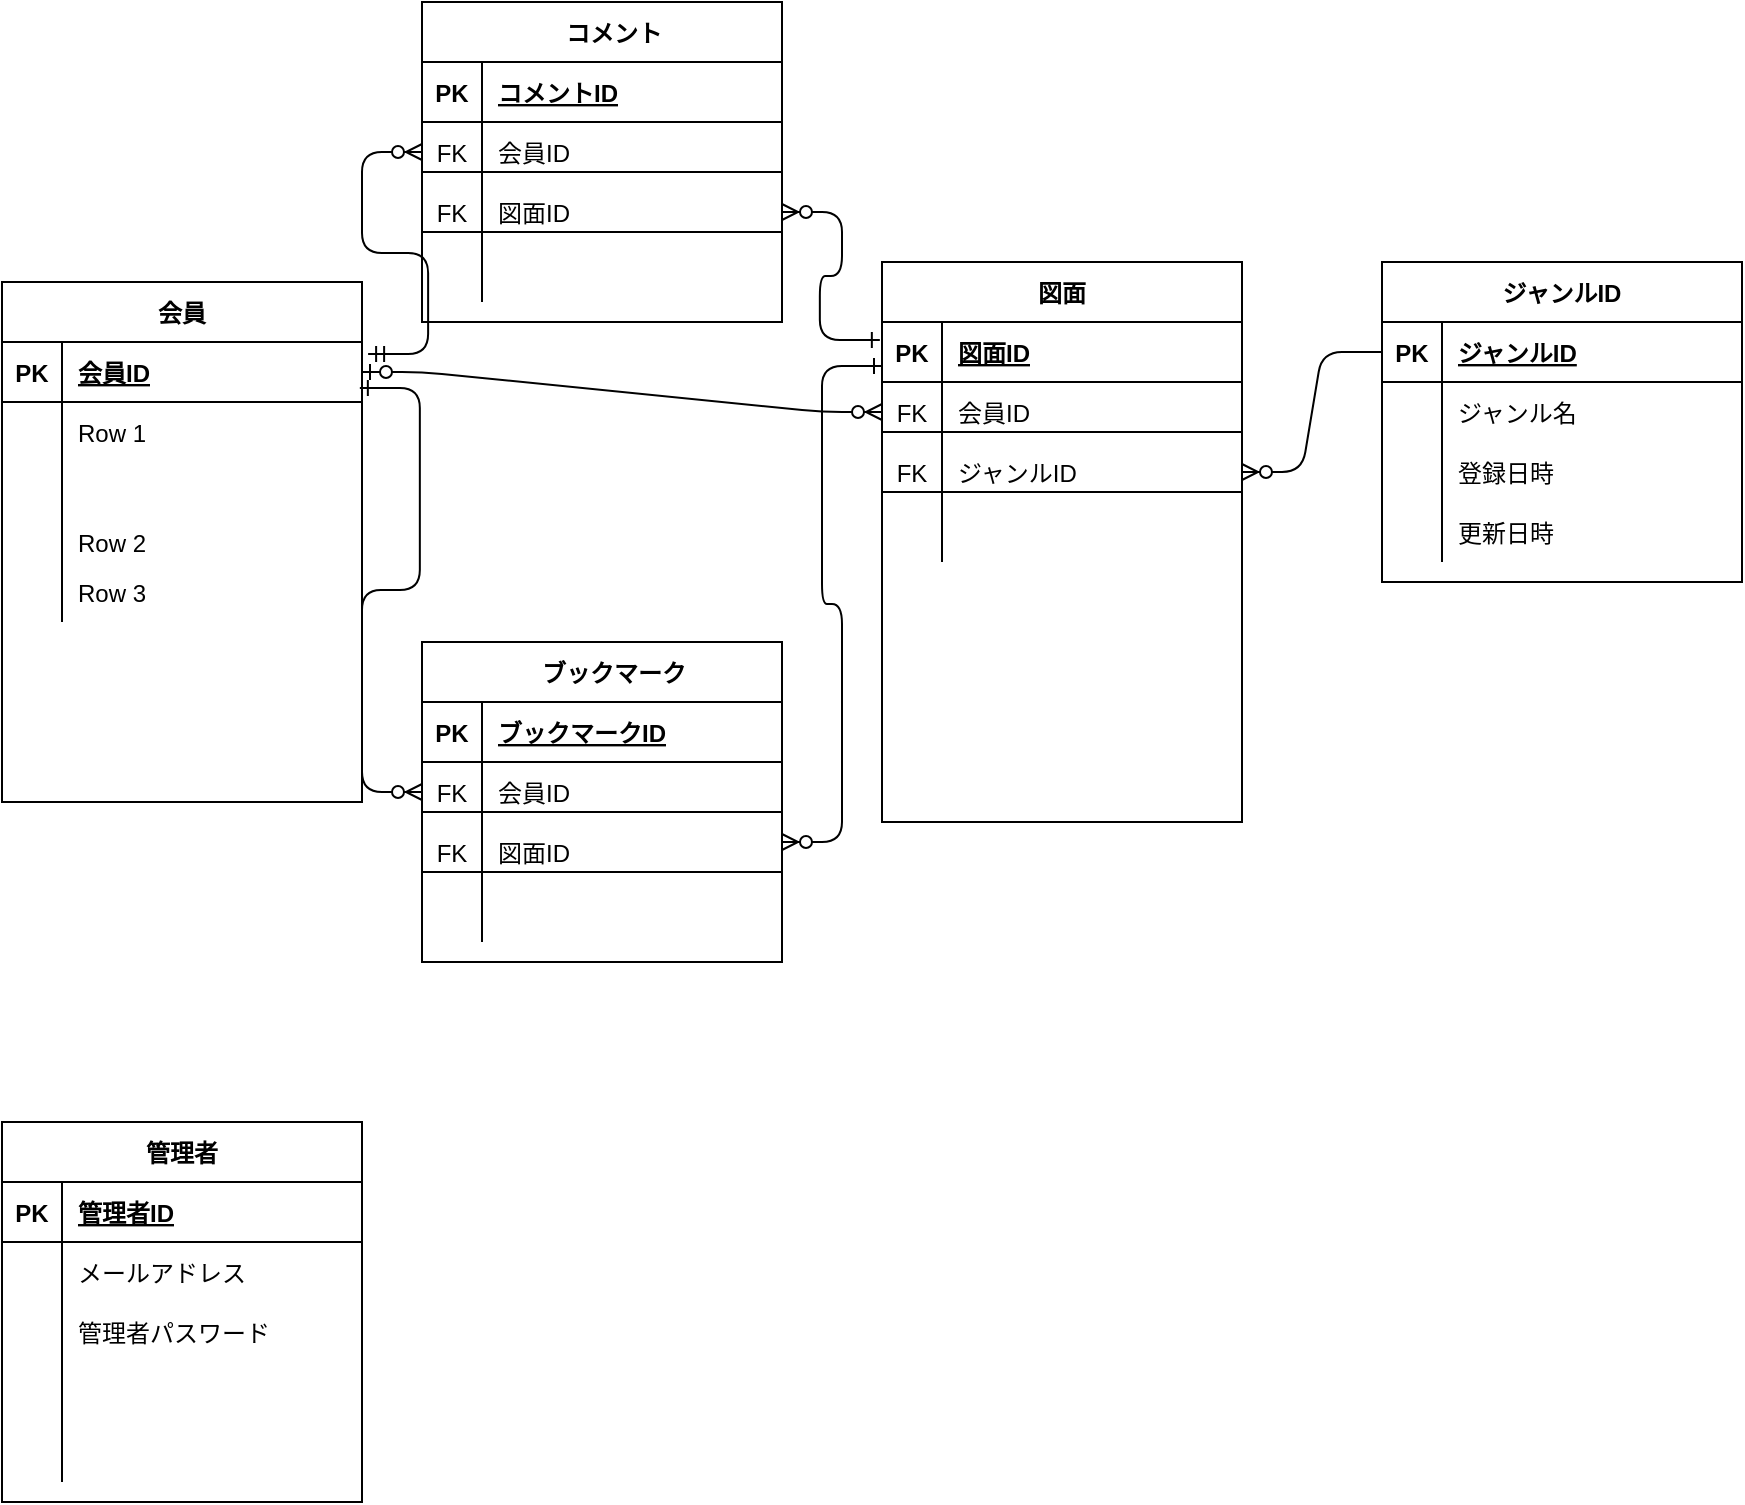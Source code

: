 <mxfile version="14.3.1" type="github">
  <diagram id="iAV1fU9D6vyPqGj5nlEL" name="Page-1">
    <mxGraphModel dx="946" dy="515" grid="1" gridSize="10" guides="1" tooltips="1" connect="1" arrows="1" fold="1" page="1" pageScale="1" pageWidth="827" pageHeight="1169" math="0" shadow="0">
      <root>
        <mxCell id="0" />
        <mxCell id="1" parent="0" />
        <mxCell id="3h9_zS0S3SG-62rlqvqb-27" value="会員" style="shape=table;startSize=30;container=1;collapsible=1;childLayout=tableLayout;fixedRows=1;rowLines=0;fontStyle=1;align=center;resizeLast=1;" vertex="1" parent="1">
          <mxGeometry x="10" y="150" width="180" height="260" as="geometry" />
        </mxCell>
        <mxCell id="3h9_zS0S3SG-62rlqvqb-28" value="" style="shape=partialRectangle;collapsible=0;dropTarget=0;pointerEvents=0;fillColor=none;top=0;left=0;bottom=1;right=0;points=[[0,0.5],[1,0.5]];portConstraint=eastwest;" vertex="1" parent="3h9_zS0S3SG-62rlqvqb-27">
          <mxGeometry y="30" width="180" height="30" as="geometry" />
        </mxCell>
        <mxCell id="3h9_zS0S3SG-62rlqvqb-29" value="PK" style="shape=partialRectangle;connectable=0;fillColor=none;top=0;left=0;bottom=0;right=0;fontStyle=1;overflow=hidden;" vertex="1" parent="3h9_zS0S3SG-62rlqvqb-28">
          <mxGeometry width="30" height="30" as="geometry" />
        </mxCell>
        <mxCell id="3h9_zS0S3SG-62rlqvqb-30" value="会員ID" style="shape=partialRectangle;connectable=0;fillColor=none;top=0;left=0;bottom=0;right=0;align=left;spacingLeft=6;fontStyle=5;overflow=hidden;" vertex="1" parent="3h9_zS0S3SG-62rlqvqb-28">
          <mxGeometry x="30" width="150" height="30" as="geometry" />
        </mxCell>
        <mxCell id="3h9_zS0S3SG-62rlqvqb-31" value="" style="shape=partialRectangle;collapsible=0;dropTarget=0;pointerEvents=0;fillColor=none;top=0;left=0;bottom=0;right=0;points=[[0,0.5],[1,0.5]];portConstraint=eastwest;" vertex="1" parent="3h9_zS0S3SG-62rlqvqb-27">
          <mxGeometry y="60" width="180" height="30" as="geometry" />
        </mxCell>
        <mxCell id="3h9_zS0S3SG-62rlqvqb-32" value="" style="shape=partialRectangle;connectable=0;fillColor=none;top=0;left=0;bottom=0;right=0;editable=1;overflow=hidden;" vertex="1" parent="3h9_zS0S3SG-62rlqvqb-31">
          <mxGeometry width="30" height="30" as="geometry" />
        </mxCell>
        <mxCell id="3h9_zS0S3SG-62rlqvqb-33" value="Row 1" style="shape=partialRectangle;connectable=0;fillColor=none;top=0;left=0;bottom=0;right=0;align=left;spacingLeft=6;overflow=hidden;" vertex="1" parent="3h9_zS0S3SG-62rlqvqb-31">
          <mxGeometry x="30" width="150" height="30" as="geometry" />
        </mxCell>
        <mxCell id="3h9_zS0S3SG-62rlqvqb-110" value="" style="shape=partialRectangle;collapsible=0;dropTarget=0;pointerEvents=0;fillColor=none;top=0;left=0;bottom=0;right=0;points=[[0,0.5],[1,0.5]];portConstraint=eastwest;" vertex="1" parent="3h9_zS0S3SG-62rlqvqb-27">
          <mxGeometry y="90" width="180" height="30" as="geometry" />
        </mxCell>
        <mxCell id="3h9_zS0S3SG-62rlqvqb-111" value="" style="shape=partialRectangle;connectable=0;fillColor=none;top=0;left=0;bottom=0;right=0;fontStyle=0;overflow=hidden;" vertex="1" parent="3h9_zS0S3SG-62rlqvqb-110">
          <mxGeometry width="30" height="30" as="geometry" />
        </mxCell>
        <mxCell id="3h9_zS0S3SG-62rlqvqb-112" value="" style="shape=partialRectangle;connectable=0;fillColor=none;top=0;left=0;bottom=0;right=0;align=left;spacingLeft=6;fontStyle=0;overflow=hidden;" vertex="1" parent="3h9_zS0S3SG-62rlqvqb-110">
          <mxGeometry x="30" width="150" height="30" as="geometry" />
        </mxCell>
        <mxCell id="3h9_zS0S3SG-62rlqvqb-34" value="" style="shape=partialRectangle;collapsible=0;dropTarget=0;pointerEvents=0;fillColor=none;top=0;left=0;bottom=0;right=0;points=[[0,0.5],[1,0.5]];portConstraint=eastwest;" vertex="1" parent="3h9_zS0S3SG-62rlqvqb-27">
          <mxGeometry y="120" width="180" height="20" as="geometry" />
        </mxCell>
        <mxCell id="3h9_zS0S3SG-62rlqvqb-35" value="" style="shape=partialRectangle;connectable=0;fillColor=none;top=0;left=0;bottom=0;right=0;editable=1;overflow=hidden;" vertex="1" parent="3h9_zS0S3SG-62rlqvqb-34">
          <mxGeometry width="30" height="20" as="geometry" />
        </mxCell>
        <mxCell id="3h9_zS0S3SG-62rlqvqb-36" value="Row 2" style="shape=partialRectangle;connectable=0;fillColor=none;top=0;left=0;bottom=0;right=0;align=left;spacingLeft=6;overflow=hidden;" vertex="1" parent="3h9_zS0S3SG-62rlqvqb-34">
          <mxGeometry x="30" width="150" height="20" as="geometry" />
        </mxCell>
        <mxCell id="3h9_zS0S3SG-62rlqvqb-37" value="" style="shape=partialRectangle;collapsible=0;dropTarget=0;pointerEvents=0;fillColor=none;top=0;left=0;bottom=0;right=0;points=[[0,0.5],[1,0.5]];portConstraint=eastwest;" vertex="1" parent="3h9_zS0S3SG-62rlqvqb-27">
          <mxGeometry y="140" width="180" height="30" as="geometry" />
        </mxCell>
        <mxCell id="3h9_zS0S3SG-62rlqvqb-38" value="" style="shape=partialRectangle;connectable=0;fillColor=none;top=0;left=0;bottom=0;right=0;editable=1;overflow=hidden;" vertex="1" parent="3h9_zS0S3SG-62rlqvqb-37">
          <mxGeometry width="30" height="30" as="geometry" />
        </mxCell>
        <mxCell id="3h9_zS0S3SG-62rlqvqb-39" value="Row 3" style="shape=partialRectangle;connectable=0;fillColor=none;top=0;left=0;bottom=0;right=0;align=left;spacingLeft=6;overflow=hidden;" vertex="1" parent="3h9_zS0S3SG-62rlqvqb-37">
          <mxGeometry x="30" width="150" height="30" as="geometry" />
        </mxCell>
        <mxCell id="3h9_zS0S3SG-62rlqvqb-40" value="　コメント" style="shape=table;startSize=30;container=1;collapsible=1;childLayout=tableLayout;fixedRows=1;rowLines=0;fontStyle=1;align=center;resizeLast=1;" vertex="1" parent="1">
          <mxGeometry x="220" y="10" width="180" height="160" as="geometry" />
        </mxCell>
        <mxCell id="3h9_zS0S3SG-62rlqvqb-41" value="" style="shape=partialRectangle;collapsible=0;dropTarget=0;pointerEvents=0;fillColor=none;top=0;left=0;bottom=1;right=0;points=[[0,0.5],[1,0.5]];portConstraint=eastwest;" vertex="1" parent="3h9_zS0S3SG-62rlqvqb-40">
          <mxGeometry y="30" width="180" height="30" as="geometry" />
        </mxCell>
        <mxCell id="3h9_zS0S3SG-62rlqvqb-42" value="PK" style="shape=partialRectangle;connectable=0;fillColor=none;top=0;left=0;bottom=0;right=0;fontStyle=1;overflow=hidden;" vertex="1" parent="3h9_zS0S3SG-62rlqvqb-41">
          <mxGeometry width="30" height="30" as="geometry" />
        </mxCell>
        <mxCell id="3h9_zS0S3SG-62rlqvqb-43" value="コメントID" style="shape=partialRectangle;connectable=0;fillColor=none;top=0;left=0;bottom=0;right=0;align=left;spacingLeft=6;fontStyle=5;overflow=hidden;" vertex="1" parent="3h9_zS0S3SG-62rlqvqb-41">
          <mxGeometry x="30" width="150" height="30" as="geometry" />
        </mxCell>
        <mxCell id="3h9_zS0S3SG-62rlqvqb-44" value="" style="shape=partialRectangle;collapsible=0;dropTarget=0;pointerEvents=0;fillColor=none;top=0;left=0;bottom=0;right=0;points=[[0,0.5],[1,0.5]];portConstraint=eastwest;" vertex="1" parent="3h9_zS0S3SG-62rlqvqb-40">
          <mxGeometry y="60" width="180" height="30" as="geometry" />
        </mxCell>
        <mxCell id="3h9_zS0S3SG-62rlqvqb-45" value="FK" style="shape=partialRectangle;connectable=0;fillColor=none;top=0;left=0;bottom=0;right=0;editable=1;overflow=hidden;" vertex="1" parent="3h9_zS0S3SG-62rlqvqb-44">
          <mxGeometry width="30" height="30" as="geometry" />
        </mxCell>
        <mxCell id="3h9_zS0S3SG-62rlqvqb-46" value="会員ID" style="shape=partialRectangle;connectable=0;fillColor=none;top=0;left=0;bottom=0;right=0;align=left;spacingLeft=6;overflow=hidden;" vertex="1" parent="3h9_zS0S3SG-62rlqvqb-44">
          <mxGeometry x="30" width="150" height="30" as="geometry" />
        </mxCell>
        <mxCell id="3h9_zS0S3SG-62rlqvqb-47" value="" style="shape=partialRectangle;collapsible=0;dropTarget=0;pointerEvents=0;fillColor=none;top=0;left=0;bottom=0;right=0;points=[[0,0.5],[1,0.5]];portConstraint=eastwest;" vertex="1" parent="3h9_zS0S3SG-62rlqvqb-40">
          <mxGeometry y="90" width="180" height="30" as="geometry" />
        </mxCell>
        <mxCell id="3h9_zS0S3SG-62rlqvqb-48" value="FK" style="shape=partialRectangle;connectable=0;fillColor=none;top=0;left=0;bottom=0;right=0;editable=1;overflow=hidden;" vertex="1" parent="3h9_zS0S3SG-62rlqvqb-47">
          <mxGeometry width="30" height="30" as="geometry" />
        </mxCell>
        <mxCell id="3h9_zS0S3SG-62rlqvqb-49" value="図面ID" style="shape=partialRectangle;connectable=0;fillColor=none;top=0;left=0;bottom=0;right=0;align=left;spacingLeft=6;overflow=hidden;" vertex="1" parent="3h9_zS0S3SG-62rlqvqb-47">
          <mxGeometry x="30" width="150" height="30" as="geometry" />
        </mxCell>
        <mxCell id="3h9_zS0S3SG-62rlqvqb-50" value="" style="shape=partialRectangle;collapsible=0;dropTarget=0;pointerEvents=0;fillColor=none;top=0;left=0;bottom=0;right=0;points=[[0,0.5],[1,0.5]];portConstraint=eastwest;" vertex="1" parent="3h9_zS0S3SG-62rlqvqb-40">
          <mxGeometry y="120" width="180" height="30" as="geometry" />
        </mxCell>
        <mxCell id="3h9_zS0S3SG-62rlqvqb-51" value="" style="shape=partialRectangle;connectable=0;fillColor=none;top=0;left=0;bottom=0;right=0;editable=1;overflow=hidden;" vertex="1" parent="3h9_zS0S3SG-62rlqvqb-50">
          <mxGeometry width="30" height="30" as="geometry" />
        </mxCell>
        <mxCell id="3h9_zS0S3SG-62rlqvqb-52" value="" style="shape=partialRectangle;connectable=0;fillColor=none;top=0;left=0;bottom=0;right=0;align=left;spacingLeft=6;overflow=hidden;" vertex="1" parent="3h9_zS0S3SG-62rlqvqb-50">
          <mxGeometry x="30" width="150" height="30" as="geometry" />
        </mxCell>
        <mxCell id="3h9_zS0S3SG-62rlqvqb-53" value="　ブックマーク" style="shape=table;startSize=30;container=1;collapsible=1;childLayout=tableLayout;fixedRows=1;rowLines=0;fontStyle=1;align=center;resizeLast=1;" vertex="1" parent="1">
          <mxGeometry x="220" y="330" width="180" height="160" as="geometry" />
        </mxCell>
        <mxCell id="3h9_zS0S3SG-62rlqvqb-54" value="" style="shape=partialRectangle;collapsible=0;dropTarget=0;pointerEvents=0;fillColor=none;top=0;left=0;bottom=1;right=0;points=[[0,0.5],[1,0.5]];portConstraint=eastwest;" vertex="1" parent="3h9_zS0S3SG-62rlqvqb-53">
          <mxGeometry y="30" width="180" height="30" as="geometry" />
        </mxCell>
        <mxCell id="3h9_zS0S3SG-62rlqvqb-55" value="PK" style="shape=partialRectangle;connectable=0;fillColor=none;top=0;left=0;bottom=0;right=0;fontStyle=1;overflow=hidden;" vertex="1" parent="3h9_zS0S3SG-62rlqvqb-54">
          <mxGeometry width="30" height="30" as="geometry" />
        </mxCell>
        <mxCell id="3h9_zS0S3SG-62rlqvqb-56" value="ブックマークID" style="shape=partialRectangle;connectable=0;fillColor=none;top=0;left=0;bottom=0;right=0;align=left;spacingLeft=6;fontStyle=5;overflow=hidden;" vertex="1" parent="3h9_zS0S3SG-62rlqvqb-54">
          <mxGeometry x="30" width="150" height="30" as="geometry" />
        </mxCell>
        <mxCell id="3h9_zS0S3SG-62rlqvqb-57" value="" style="shape=partialRectangle;collapsible=0;dropTarget=0;pointerEvents=0;fillColor=none;top=0;left=0;bottom=0;right=0;points=[[0,0.5],[1,0.5]];portConstraint=eastwest;" vertex="1" parent="3h9_zS0S3SG-62rlqvqb-53">
          <mxGeometry y="60" width="180" height="30" as="geometry" />
        </mxCell>
        <mxCell id="3h9_zS0S3SG-62rlqvqb-58" value="FK" style="shape=partialRectangle;connectable=0;fillColor=none;top=0;left=0;bottom=0;right=0;editable=1;overflow=hidden;" vertex="1" parent="3h9_zS0S3SG-62rlqvqb-57">
          <mxGeometry width="30" height="30" as="geometry" />
        </mxCell>
        <mxCell id="3h9_zS0S3SG-62rlqvqb-59" value="会員ID" style="shape=partialRectangle;connectable=0;fillColor=none;top=0;left=0;bottom=0;right=0;align=left;spacingLeft=6;overflow=hidden;" vertex="1" parent="3h9_zS0S3SG-62rlqvqb-57">
          <mxGeometry x="30" width="150" height="30" as="geometry" />
        </mxCell>
        <mxCell id="3h9_zS0S3SG-62rlqvqb-60" value="" style="shape=partialRectangle;collapsible=0;dropTarget=0;pointerEvents=0;fillColor=none;top=0;left=0;bottom=0;right=0;points=[[0,0.5],[1,0.5]];portConstraint=eastwest;" vertex="1" parent="3h9_zS0S3SG-62rlqvqb-53">
          <mxGeometry y="90" width="180" height="30" as="geometry" />
        </mxCell>
        <mxCell id="3h9_zS0S3SG-62rlqvqb-61" value="FK" style="shape=partialRectangle;connectable=0;fillColor=none;top=0;left=0;bottom=0;right=0;editable=1;overflow=hidden;" vertex="1" parent="3h9_zS0S3SG-62rlqvqb-60">
          <mxGeometry width="30" height="30" as="geometry" />
        </mxCell>
        <mxCell id="3h9_zS0S3SG-62rlqvqb-62" value="図面ID" style="shape=partialRectangle;connectable=0;fillColor=none;top=0;left=0;bottom=0;right=0;align=left;spacingLeft=6;overflow=hidden;" vertex="1" parent="3h9_zS0S3SG-62rlqvqb-60">
          <mxGeometry x="30" width="150" height="30" as="geometry" />
        </mxCell>
        <mxCell id="3h9_zS0S3SG-62rlqvqb-63" value="" style="shape=partialRectangle;collapsible=0;dropTarget=0;pointerEvents=0;fillColor=none;top=0;left=0;bottom=0;right=0;points=[[0,0.5],[1,0.5]];portConstraint=eastwest;" vertex="1" parent="3h9_zS0S3SG-62rlqvqb-53">
          <mxGeometry y="120" width="180" height="30" as="geometry" />
        </mxCell>
        <mxCell id="3h9_zS0S3SG-62rlqvqb-64" value="" style="shape=partialRectangle;connectable=0;fillColor=none;top=0;left=0;bottom=0;right=0;editable=1;overflow=hidden;" vertex="1" parent="3h9_zS0S3SG-62rlqvqb-63">
          <mxGeometry width="30" height="30" as="geometry" />
        </mxCell>
        <mxCell id="3h9_zS0S3SG-62rlqvqb-65" value="" style="shape=partialRectangle;connectable=0;fillColor=none;top=0;left=0;bottom=0;right=0;align=left;spacingLeft=6;overflow=hidden;" vertex="1" parent="3h9_zS0S3SG-62rlqvqb-63">
          <mxGeometry x="30" width="150" height="30" as="geometry" />
        </mxCell>
        <mxCell id="3h9_zS0S3SG-62rlqvqb-70" value="図面" style="shape=table;startSize=30;container=1;collapsible=1;childLayout=tableLayout;fixedRows=1;rowLines=0;fontStyle=1;align=center;resizeLast=1;" vertex="1" parent="1">
          <mxGeometry x="450" y="140" width="180" height="280" as="geometry" />
        </mxCell>
        <mxCell id="3h9_zS0S3SG-62rlqvqb-71" value="" style="shape=partialRectangle;collapsible=0;dropTarget=0;pointerEvents=0;fillColor=none;top=0;left=0;bottom=1;right=0;points=[[0,0.5],[1,0.5]];portConstraint=eastwest;" vertex="1" parent="3h9_zS0S3SG-62rlqvqb-70">
          <mxGeometry y="30" width="180" height="30" as="geometry" />
        </mxCell>
        <mxCell id="3h9_zS0S3SG-62rlqvqb-72" value="PK" style="shape=partialRectangle;connectable=0;fillColor=none;top=0;left=0;bottom=0;right=0;fontStyle=1;overflow=hidden;" vertex="1" parent="3h9_zS0S3SG-62rlqvqb-71">
          <mxGeometry width="30" height="30" as="geometry" />
        </mxCell>
        <mxCell id="3h9_zS0S3SG-62rlqvqb-73" value="図面ID" style="shape=partialRectangle;connectable=0;fillColor=none;top=0;left=0;bottom=0;right=0;align=left;spacingLeft=6;fontStyle=5;overflow=hidden;" vertex="1" parent="3h9_zS0S3SG-62rlqvqb-71">
          <mxGeometry x="30" width="150" height="30" as="geometry" />
        </mxCell>
        <mxCell id="3h9_zS0S3SG-62rlqvqb-74" value="" style="shape=partialRectangle;collapsible=0;dropTarget=0;pointerEvents=0;fillColor=none;top=0;left=0;bottom=0;right=0;points=[[0,0.5],[1,0.5]];portConstraint=eastwest;" vertex="1" parent="3h9_zS0S3SG-62rlqvqb-70">
          <mxGeometry y="60" width="180" height="30" as="geometry" />
        </mxCell>
        <mxCell id="3h9_zS0S3SG-62rlqvqb-75" value="FK" style="shape=partialRectangle;connectable=0;fillColor=none;top=0;left=0;bottom=0;right=0;editable=1;overflow=hidden;" vertex="1" parent="3h9_zS0S3SG-62rlqvqb-74">
          <mxGeometry width="30" height="30" as="geometry" />
        </mxCell>
        <mxCell id="3h9_zS0S3SG-62rlqvqb-76" value="会員ID" style="shape=partialRectangle;connectable=0;fillColor=none;top=0;left=0;bottom=0;right=0;align=left;spacingLeft=6;overflow=hidden;" vertex="1" parent="3h9_zS0S3SG-62rlqvqb-74">
          <mxGeometry x="30" width="150" height="30" as="geometry" />
        </mxCell>
        <mxCell id="3h9_zS0S3SG-62rlqvqb-77" value="" style="shape=partialRectangle;collapsible=0;dropTarget=0;pointerEvents=0;fillColor=none;top=0;left=0;bottom=0;right=0;points=[[0,0.5],[1,0.5]];portConstraint=eastwest;" vertex="1" parent="3h9_zS0S3SG-62rlqvqb-70">
          <mxGeometry y="90" width="180" height="30" as="geometry" />
        </mxCell>
        <mxCell id="3h9_zS0S3SG-62rlqvqb-78" value="FK" style="shape=partialRectangle;connectable=0;fillColor=none;top=0;left=0;bottom=0;right=0;editable=1;overflow=hidden;" vertex="1" parent="3h9_zS0S3SG-62rlqvqb-77">
          <mxGeometry width="30" height="30" as="geometry" />
        </mxCell>
        <mxCell id="3h9_zS0S3SG-62rlqvqb-79" value="ジャンルID" style="shape=partialRectangle;connectable=0;fillColor=none;top=0;left=0;bottom=0;right=0;align=left;spacingLeft=6;overflow=hidden;" vertex="1" parent="3h9_zS0S3SG-62rlqvqb-77">
          <mxGeometry x="30" width="150" height="30" as="geometry" />
        </mxCell>
        <mxCell id="3h9_zS0S3SG-62rlqvqb-80" value="" style="shape=partialRectangle;collapsible=0;dropTarget=0;pointerEvents=0;fillColor=none;top=0;left=0;bottom=0;right=0;points=[[0,0.5],[1,0.5]];portConstraint=eastwest;" vertex="1" parent="3h9_zS0S3SG-62rlqvqb-70">
          <mxGeometry y="120" width="180" height="30" as="geometry" />
        </mxCell>
        <mxCell id="3h9_zS0S3SG-62rlqvqb-81" value="" style="shape=partialRectangle;connectable=0;fillColor=none;top=0;left=0;bottom=0;right=0;editable=1;overflow=hidden;" vertex="1" parent="3h9_zS0S3SG-62rlqvqb-80">
          <mxGeometry width="30" height="30" as="geometry" />
        </mxCell>
        <mxCell id="3h9_zS0S3SG-62rlqvqb-82" value="" style="shape=partialRectangle;connectable=0;fillColor=none;top=0;left=0;bottom=0;right=0;align=left;spacingLeft=6;overflow=hidden;" vertex="1" parent="3h9_zS0S3SG-62rlqvqb-80">
          <mxGeometry x="30" width="150" height="30" as="geometry" />
        </mxCell>
        <mxCell id="3h9_zS0S3SG-62rlqvqb-83" value="ジャンルID" style="shape=table;startSize=30;container=1;collapsible=1;childLayout=tableLayout;fixedRows=1;rowLines=0;fontStyle=1;align=center;resizeLast=1;" vertex="1" parent="1">
          <mxGeometry x="700" y="140" width="180" height="160" as="geometry" />
        </mxCell>
        <mxCell id="3h9_zS0S3SG-62rlqvqb-84" value="" style="shape=partialRectangle;collapsible=0;dropTarget=0;pointerEvents=0;fillColor=none;top=0;left=0;bottom=1;right=0;points=[[0,0.5],[1,0.5]];portConstraint=eastwest;" vertex="1" parent="3h9_zS0S3SG-62rlqvqb-83">
          <mxGeometry y="30" width="180" height="30" as="geometry" />
        </mxCell>
        <mxCell id="3h9_zS0S3SG-62rlqvqb-85" value="PK" style="shape=partialRectangle;connectable=0;fillColor=none;top=0;left=0;bottom=0;right=0;fontStyle=1;overflow=hidden;" vertex="1" parent="3h9_zS0S3SG-62rlqvqb-84">
          <mxGeometry width="30" height="30" as="geometry" />
        </mxCell>
        <mxCell id="3h9_zS0S3SG-62rlqvqb-86" value="ジャンルID" style="shape=partialRectangle;connectable=0;fillColor=none;top=0;left=0;bottom=0;right=0;align=left;spacingLeft=6;fontStyle=5;overflow=hidden;" vertex="1" parent="3h9_zS0S3SG-62rlqvqb-84">
          <mxGeometry x="30" width="150" height="30" as="geometry" />
        </mxCell>
        <mxCell id="3h9_zS0S3SG-62rlqvqb-87" value="" style="shape=partialRectangle;collapsible=0;dropTarget=0;pointerEvents=0;fillColor=none;top=0;left=0;bottom=0;right=0;points=[[0,0.5],[1,0.5]];portConstraint=eastwest;" vertex="1" parent="3h9_zS0S3SG-62rlqvqb-83">
          <mxGeometry y="60" width="180" height="30" as="geometry" />
        </mxCell>
        <mxCell id="3h9_zS0S3SG-62rlqvqb-88" value="" style="shape=partialRectangle;connectable=0;fillColor=none;top=0;left=0;bottom=0;right=0;editable=1;overflow=hidden;" vertex="1" parent="3h9_zS0S3SG-62rlqvqb-87">
          <mxGeometry width="30" height="30" as="geometry" />
        </mxCell>
        <mxCell id="3h9_zS0S3SG-62rlqvqb-89" value="ジャンル名" style="shape=partialRectangle;connectable=0;fillColor=none;top=0;left=0;bottom=0;right=0;align=left;spacingLeft=6;overflow=hidden;" vertex="1" parent="3h9_zS0S3SG-62rlqvqb-87">
          <mxGeometry x="30" width="150" height="30" as="geometry" />
        </mxCell>
        <mxCell id="3h9_zS0S3SG-62rlqvqb-90" value="" style="shape=partialRectangle;collapsible=0;dropTarget=0;pointerEvents=0;fillColor=none;top=0;left=0;bottom=0;right=0;points=[[0,0.5],[1,0.5]];portConstraint=eastwest;" vertex="1" parent="3h9_zS0S3SG-62rlqvqb-83">
          <mxGeometry y="90" width="180" height="30" as="geometry" />
        </mxCell>
        <mxCell id="3h9_zS0S3SG-62rlqvqb-91" value="" style="shape=partialRectangle;connectable=0;fillColor=none;top=0;left=0;bottom=0;right=0;editable=1;overflow=hidden;" vertex="1" parent="3h9_zS0S3SG-62rlqvqb-90">
          <mxGeometry width="30" height="30" as="geometry" />
        </mxCell>
        <mxCell id="3h9_zS0S3SG-62rlqvqb-92" value="登録日時" style="shape=partialRectangle;connectable=0;fillColor=none;top=0;left=0;bottom=0;right=0;align=left;spacingLeft=6;overflow=hidden;" vertex="1" parent="3h9_zS0S3SG-62rlqvqb-90">
          <mxGeometry x="30" width="150" height="30" as="geometry" />
        </mxCell>
        <mxCell id="3h9_zS0S3SG-62rlqvqb-93" value="" style="shape=partialRectangle;collapsible=0;dropTarget=0;pointerEvents=0;fillColor=none;top=0;left=0;bottom=0;right=0;points=[[0,0.5],[1,0.5]];portConstraint=eastwest;" vertex="1" parent="3h9_zS0S3SG-62rlqvqb-83">
          <mxGeometry y="120" width="180" height="30" as="geometry" />
        </mxCell>
        <mxCell id="3h9_zS0S3SG-62rlqvqb-94" value="" style="shape=partialRectangle;connectable=0;fillColor=none;top=0;left=0;bottom=0;right=0;editable=1;overflow=hidden;" vertex="1" parent="3h9_zS0S3SG-62rlqvqb-93">
          <mxGeometry width="30" height="30" as="geometry" />
        </mxCell>
        <mxCell id="3h9_zS0S3SG-62rlqvqb-95" value="更新日時" style="shape=partialRectangle;connectable=0;fillColor=none;top=0;left=0;bottom=0;right=0;align=left;spacingLeft=6;overflow=hidden;" vertex="1" parent="3h9_zS0S3SG-62rlqvqb-93">
          <mxGeometry x="30" width="150" height="30" as="geometry" />
        </mxCell>
        <mxCell id="3h9_zS0S3SG-62rlqvqb-96" value="管理者" style="shape=table;startSize=30;container=1;collapsible=1;childLayout=tableLayout;fixedRows=1;rowLines=0;fontStyle=1;align=center;resizeLast=1;" vertex="1" parent="1">
          <mxGeometry x="10" y="570" width="180" height="190" as="geometry" />
        </mxCell>
        <mxCell id="3h9_zS0S3SG-62rlqvqb-97" value="" style="shape=partialRectangle;collapsible=0;dropTarget=0;pointerEvents=0;fillColor=none;top=0;left=0;bottom=1;right=0;points=[[0,0.5],[1,0.5]];portConstraint=eastwest;" vertex="1" parent="3h9_zS0S3SG-62rlqvqb-96">
          <mxGeometry y="30" width="180" height="30" as="geometry" />
        </mxCell>
        <mxCell id="3h9_zS0S3SG-62rlqvqb-98" value="PK" style="shape=partialRectangle;connectable=0;fillColor=none;top=0;left=0;bottom=0;right=0;fontStyle=1;overflow=hidden;" vertex="1" parent="3h9_zS0S3SG-62rlqvqb-97">
          <mxGeometry width="30" height="30" as="geometry" />
        </mxCell>
        <mxCell id="3h9_zS0S3SG-62rlqvqb-99" value="管理者ID" style="shape=partialRectangle;connectable=0;fillColor=none;top=0;left=0;bottom=0;right=0;align=left;spacingLeft=6;fontStyle=5;overflow=hidden;" vertex="1" parent="3h9_zS0S3SG-62rlqvqb-97">
          <mxGeometry x="30" width="150" height="30" as="geometry" />
        </mxCell>
        <mxCell id="3h9_zS0S3SG-62rlqvqb-100" value="" style="shape=partialRectangle;collapsible=0;dropTarget=0;pointerEvents=0;fillColor=none;top=0;left=0;bottom=0;right=0;points=[[0,0.5],[1,0.5]];portConstraint=eastwest;" vertex="1" parent="3h9_zS0S3SG-62rlqvqb-96">
          <mxGeometry y="60" width="180" height="30" as="geometry" />
        </mxCell>
        <mxCell id="3h9_zS0S3SG-62rlqvqb-101" value="" style="shape=partialRectangle;connectable=0;fillColor=none;top=0;left=0;bottom=0;right=0;editable=1;overflow=hidden;" vertex="1" parent="3h9_zS0S3SG-62rlqvqb-100">
          <mxGeometry width="30" height="30" as="geometry" />
        </mxCell>
        <mxCell id="3h9_zS0S3SG-62rlqvqb-102" value="メールアドレス" style="shape=partialRectangle;connectable=0;fillColor=none;top=0;left=0;bottom=0;right=0;align=left;spacingLeft=6;overflow=hidden;" vertex="1" parent="3h9_zS0S3SG-62rlqvqb-100">
          <mxGeometry x="30" width="150" height="30" as="geometry" />
        </mxCell>
        <mxCell id="3h9_zS0S3SG-62rlqvqb-103" value="" style="shape=partialRectangle;collapsible=0;dropTarget=0;pointerEvents=0;fillColor=none;top=0;left=0;bottom=0;right=0;points=[[0,0.5],[1,0.5]];portConstraint=eastwest;" vertex="1" parent="3h9_zS0S3SG-62rlqvqb-96">
          <mxGeometry y="90" width="180" height="30" as="geometry" />
        </mxCell>
        <mxCell id="3h9_zS0S3SG-62rlqvqb-104" value="" style="shape=partialRectangle;connectable=0;fillColor=none;top=0;left=0;bottom=0;right=0;editable=1;overflow=hidden;" vertex="1" parent="3h9_zS0S3SG-62rlqvqb-103">
          <mxGeometry width="30" height="30" as="geometry" />
        </mxCell>
        <mxCell id="3h9_zS0S3SG-62rlqvqb-105" value="管理者パスワード" style="shape=partialRectangle;connectable=0;fillColor=none;top=0;left=0;bottom=0;right=0;align=left;spacingLeft=6;overflow=hidden;" vertex="1" parent="3h9_zS0S3SG-62rlqvqb-103">
          <mxGeometry x="30" width="150" height="30" as="geometry" />
        </mxCell>
        <mxCell id="3h9_zS0S3SG-62rlqvqb-106" value="" style="shape=partialRectangle;collapsible=0;dropTarget=0;pointerEvents=0;fillColor=none;top=0;left=0;bottom=0;right=0;points=[[0,0.5],[1,0.5]];portConstraint=eastwest;" vertex="1" parent="3h9_zS0S3SG-62rlqvqb-96">
          <mxGeometry y="120" width="180" height="30" as="geometry" />
        </mxCell>
        <mxCell id="3h9_zS0S3SG-62rlqvqb-107" value="" style="shape=partialRectangle;connectable=0;fillColor=none;top=0;left=0;bottom=0;right=0;editable=1;overflow=hidden;" vertex="1" parent="3h9_zS0S3SG-62rlqvqb-106">
          <mxGeometry width="30" height="30" as="geometry" />
        </mxCell>
        <mxCell id="3h9_zS0S3SG-62rlqvqb-108" value="" style="shape=partialRectangle;connectable=0;fillColor=none;top=0;left=0;bottom=0;right=0;align=left;spacingLeft=6;overflow=hidden;" vertex="1" parent="3h9_zS0S3SG-62rlqvqb-106">
          <mxGeometry x="30" width="150" height="30" as="geometry" />
        </mxCell>
        <mxCell id="3h9_zS0S3SG-62rlqvqb-117" value="" style="shape=partialRectangle;collapsible=0;dropTarget=0;pointerEvents=0;fillColor=none;top=0;left=0;bottom=0;right=0;points=[[0,0.5],[1,0.5]];portConstraint=eastwest;" vertex="1" parent="3h9_zS0S3SG-62rlqvqb-96">
          <mxGeometry y="150" width="180" height="30" as="geometry" />
        </mxCell>
        <mxCell id="3h9_zS0S3SG-62rlqvqb-118" value="" style="shape=partialRectangle;connectable=0;fillColor=none;top=0;left=0;bottom=0;right=0;editable=1;overflow=hidden;" vertex="1" parent="3h9_zS0S3SG-62rlqvqb-117">
          <mxGeometry width="30" height="30" as="geometry" />
        </mxCell>
        <mxCell id="3h9_zS0S3SG-62rlqvqb-119" value="" style="shape=partialRectangle;connectable=0;fillColor=none;top=0;left=0;bottom=0;right=0;align=left;spacingLeft=6;overflow=hidden;" vertex="1" parent="3h9_zS0S3SG-62rlqvqb-117">
          <mxGeometry x="30" width="150" height="30" as="geometry" />
        </mxCell>
        <mxCell id="3h9_zS0S3SG-62rlqvqb-121" value="" style="edgeStyle=entityRelationEdgeStyle;fontSize=12;html=1;endArrow=ERzeroToMany;startArrow=ERzeroToOne;exitX=1;exitY=0.5;exitDx=0;exitDy=0;entryX=0;entryY=0.5;entryDx=0;entryDy=0;" edge="1" parent="1" source="3h9_zS0S3SG-62rlqvqb-28" target="3h9_zS0S3SG-62rlqvqb-74">
          <mxGeometry width="100" height="100" relative="1" as="geometry">
            <mxPoint x="220" y="190" as="sourcePoint" />
            <mxPoint x="490" y="340" as="targetPoint" />
          </mxGeometry>
        </mxCell>
        <mxCell id="3h9_zS0S3SG-62rlqvqb-123" value="" style="edgeStyle=entityRelationEdgeStyle;fontSize=12;html=1;endArrow=ERzeroToMany;endFill=1;entryX=1;entryY=0.5;entryDx=0;entryDy=0;exitX=0;exitY=0.5;exitDx=0;exitDy=0;" edge="1" parent="1" source="3h9_zS0S3SG-62rlqvqb-84" target="3h9_zS0S3SG-62rlqvqb-77">
          <mxGeometry width="100" height="100" relative="1" as="geometry">
            <mxPoint x="390" y="440" as="sourcePoint" />
            <mxPoint x="490" y="340" as="targetPoint" />
          </mxGeometry>
        </mxCell>
        <mxCell id="3h9_zS0S3SG-62rlqvqb-124" value="" style="line;strokeWidth=1;rotatable=0;dashed=0;labelPosition=right;align=left;verticalAlign=middle;spacingTop=0;spacingLeft=6;points=[];portConstraint=eastwest;" vertex="1" parent="1">
          <mxGeometry x="450" y="220" width="180" height="10" as="geometry" />
        </mxCell>
        <mxCell id="3h9_zS0S3SG-62rlqvqb-125" value="" style="line;strokeWidth=1;rotatable=0;dashed=0;labelPosition=right;align=left;verticalAlign=middle;spacingTop=0;spacingLeft=6;points=[];portConstraint=eastwest;" vertex="1" parent="1">
          <mxGeometry x="450" y="250" width="180" height="10" as="geometry" />
        </mxCell>
        <mxCell id="3h9_zS0S3SG-62rlqvqb-126" value="" style="line;strokeWidth=1;rotatable=0;dashed=0;labelPosition=right;align=left;verticalAlign=middle;spacingTop=0;spacingLeft=6;points=[];portConstraint=eastwest;" vertex="1" parent="1">
          <mxGeometry x="220" y="410" width="180" height="10" as="geometry" />
        </mxCell>
        <mxCell id="3h9_zS0S3SG-62rlqvqb-127" value="" style="edgeStyle=entityRelationEdgeStyle;fontSize=12;html=1;endArrow=ERzeroToMany;startArrow=ERmandOne;exitX=1.017;exitY=0.2;exitDx=0;exitDy=0;exitPerimeter=0;entryX=0;entryY=0.5;entryDx=0;entryDy=0;" edge="1" parent="1" source="3h9_zS0S3SG-62rlqvqb-28" target="3h9_zS0S3SG-62rlqvqb-44">
          <mxGeometry width="100" height="100" relative="1" as="geometry">
            <mxPoint x="390" y="320" as="sourcePoint" />
            <mxPoint x="490" y="220" as="targetPoint" />
          </mxGeometry>
        </mxCell>
        <mxCell id="3h9_zS0S3SG-62rlqvqb-129" value="" style="edgeStyle=entityRelationEdgeStyle;fontSize=12;html=1;endArrow=ERone;exitX=1;exitY=0.5;exitDx=0;exitDy=0;entryX=-0.006;entryY=0.3;entryDx=0;entryDy=0;entryPerimeter=0;endFill=0;startArrow=ERzeroToMany;startFill=1;" edge="1" parent="1" source="3h9_zS0S3SG-62rlqvqb-47" target="3h9_zS0S3SG-62rlqvqb-71">
          <mxGeometry width="100" height="100" relative="1" as="geometry">
            <mxPoint x="390" y="320" as="sourcePoint" />
            <mxPoint x="490" y="220" as="targetPoint" />
          </mxGeometry>
        </mxCell>
        <mxCell id="3h9_zS0S3SG-62rlqvqb-135" value="" style="edgeStyle=entityRelationEdgeStyle;fontSize=12;html=1;endArrow=ERzeroToMany;endFill=1;exitX=0.994;exitY=0.767;exitDx=0;exitDy=0;exitPerimeter=0;startArrow=ERone;startFill=0;" edge="1" parent="1" source="3h9_zS0S3SG-62rlqvqb-28" target="3h9_zS0S3SG-62rlqvqb-57">
          <mxGeometry width="100" height="100" relative="1" as="geometry">
            <mxPoint x="430" y="300" as="sourcePoint" />
            <mxPoint x="530" y="200" as="targetPoint" />
          </mxGeometry>
        </mxCell>
        <mxCell id="3h9_zS0S3SG-62rlqvqb-136" value="" style="line;strokeWidth=1;rotatable=0;dashed=0;labelPosition=right;align=left;verticalAlign=middle;spacingTop=0;spacingLeft=6;points=[];portConstraint=eastwest;" vertex="1" parent="1">
          <mxGeometry x="220" y="90" width="180" height="10" as="geometry" />
        </mxCell>
        <mxCell id="3h9_zS0S3SG-62rlqvqb-137" value="" style="line;strokeWidth=1;rotatable=0;dashed=0;labelPosition=right;align=left;verticalAlign=middle;spacingTop=0;spacingLeft=6;points=[];portConstraint=eastwest;" vertex="1" parent="1">
          <mxGeometry x="220" y="120" width="180" height="10" as="geometry" />
        </mxCell>
        <mxCell id="3h9_zS0S3SG-62rlqvqb-138" value="" style="line;strokeWidth=1;rotatable=0;dashed=0;labelPosition=right;align=left;verticalAlign=middle;spacingTop=0;spacingLeft=6;points=[];portConstraint=eastwest;" vertex="1" parent="1">
          <mxGeometry x="220" y="440" width="180" height="10" as="geometry" />
        </mxCell>
        <mxCell id="3h9_zS0S3SG-62rlqvqb-140" value="" style="edgeStyle=entityRelationEdgeStyle;fontSize=12;html=1;endArrow=ERone;endFill=0;startArrow=ERzeroToMany;entryX=0;entryY=0.733;entryDx=0;entryDy=0;entryPerimeter=0;" edge="1" parent="1" target="3h9_zS0S3SG-62rlqvqb-71">
          <mxGeometry width="100" height="100" relative="1" as="geometry">
            <mxPoint x="400" y="430" as="sourcePoint" />
            <mxPoint x="500" y="330" as="targetPoint" />
          </mxGeometry>
        </mxCell>
      </root>
    </mxGraphModel>
  </diagram>
</mxfile>
